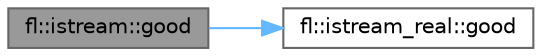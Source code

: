 digraph "fl::istream::good"
{
 // INTERACTIVE_SVG=YES
 // LATEX_PDF_SIZE
  bgcolor="transparent";
  edge [fontname=Helvetica,fontsize=10,labelfontname=Helvetica,labelfontsize=10];
  node [fontname=Helvetica,fontsize=10,shape=box,height=0.2,width=0.4];
  rankdir="LR";
  Node1 [id="Node000001",label="fl::istream::good",height=0.2,width=0.4,color="gray40", fillcolor="grey60", style="filled", fontcolor="black",tooltip=" "];
  Node1 -> Node2 [id="edge1_Node000001_Node000002",color="steelblue1",style="solid",tooltip=" "];
  Node2 [id="Node000002",label="fl::istream_real::good",height=0.2,width=0.4,color="grey40", fillcolor="white", style="filled",URL="$dc/d4b/classfl_1_1istream__real_a235c67cedaad6a2e7745ed8bc04c35be.html#a235c67cedaad6a2e7745ed8bc04c35be",tooltip=" "];
}

